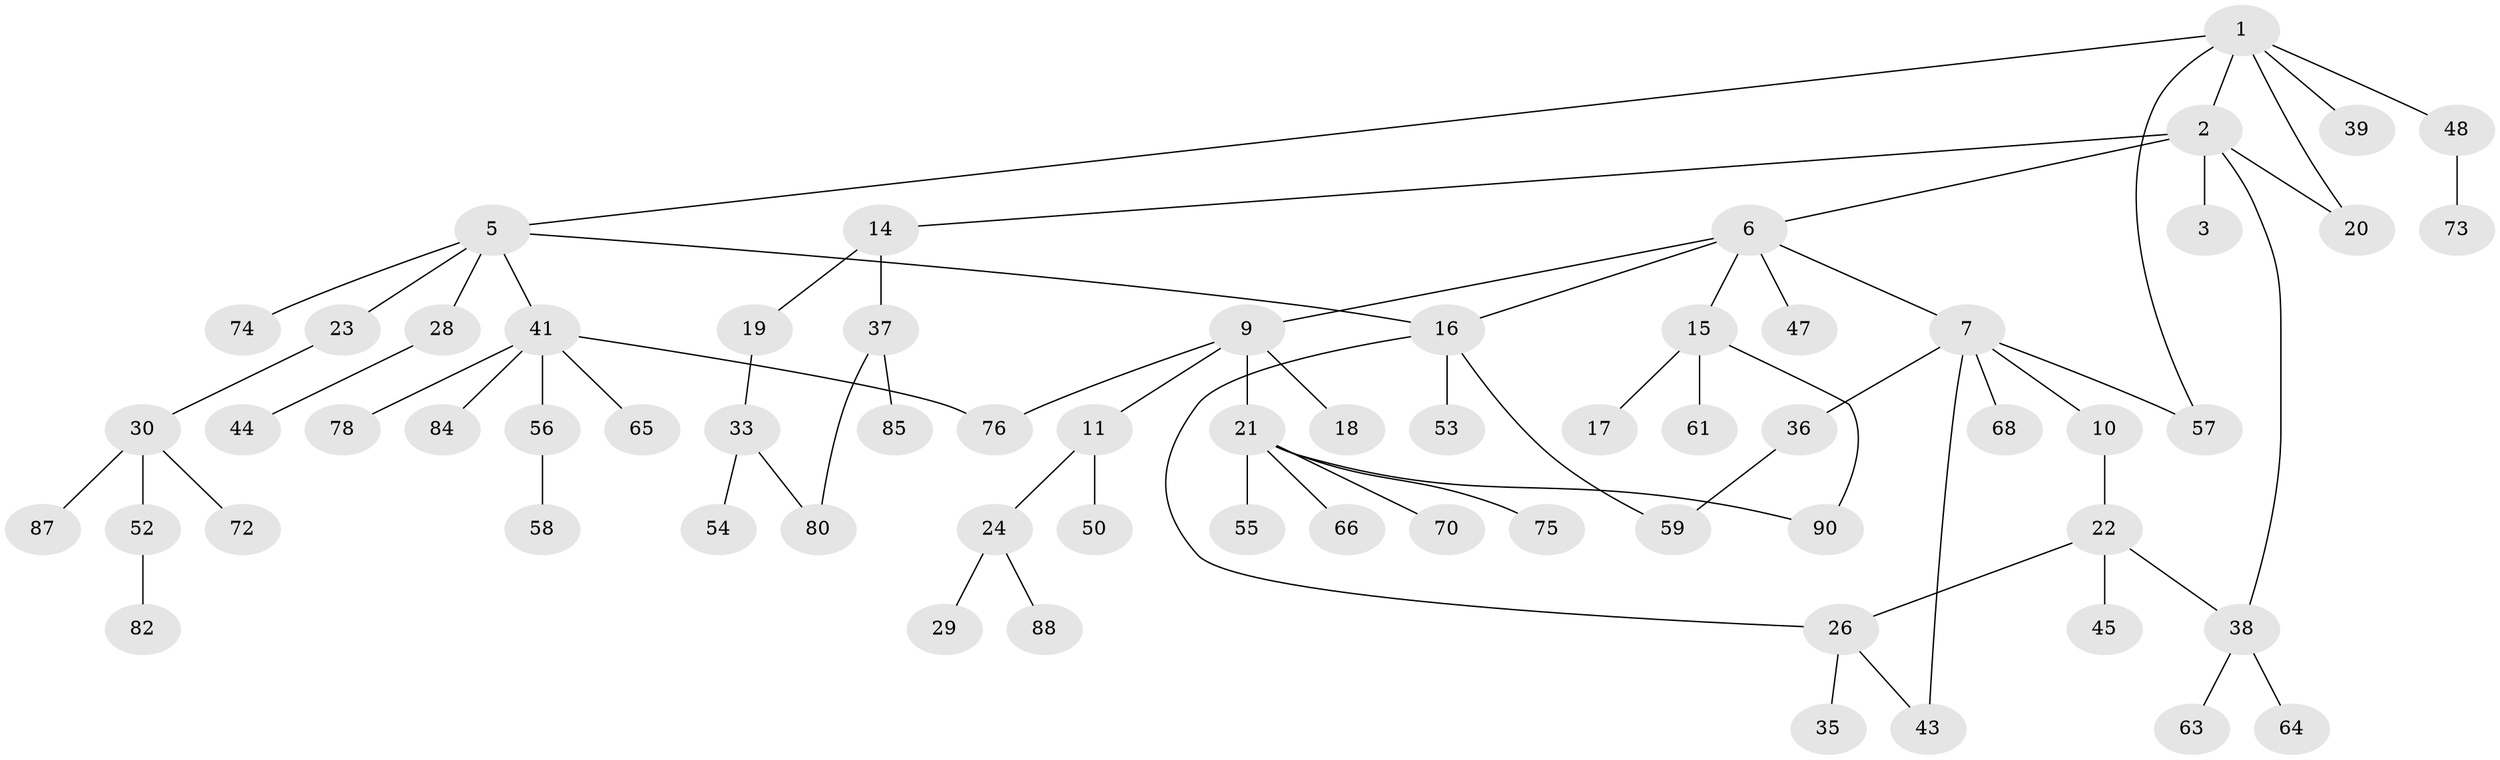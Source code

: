 // Generated by graph-tools (version 1.1) at 2025/51/02/27/25 19:51:39]
// undirected, 65 vertices, 74 edges
graph export_dot {
graph [start="1"]
  node [color=gray90,style=filled];
  1 [super="+32"];
  2 [super="+4"];
  3;
  5 [super="+8"];
  6 [super="+42"];
  7 [super="+25"];
  9 [super="+13"];
  10;
  11 [super="+12"];
  14 [super="+69"];
  15 [super="+31"];
  16 [super="+49"];
  17;
  18 [super="+86"];
  19;
  20;
  21 [super="+27"];
  22 [super="+89"];
  23;
  24 [super="+67"];
  26 [super="+81"];
  28;
  29 [super="+40"];
  30 [super="+34"];
  33 [super="+62"];
  35;
  36;
  37 [super="+60"];
  38 [super="+46"];
  39;
  41 [super="+51"];
  43;
  44;
  45;
  47;
  48;
  50 [super="+79"];
  52 [super="+83"];
  53;
  54;
  55;
  56 [super="+71"];
  57 [super="+77"];
  58;
  59;
  61;
  63;
  64;
  65;
  66;
  68;
  70;
  72;
  73;
  74;
  75;
  76;
  78;
  80;
  82;
  84;
  85;
  87;
  88;
  90;
  1 -- 2;
  1 -- 5;
  1 -- 39;
  1 -- 48;
  1 -- 20;
  1 -- 57;
  2 -- 3;
  2 -- 6;
  2 -- 20;
  2 -- 38;
  2 -- 14;
  5 -- 28;
  5 -- 41;
  5 -- 16;
  5 -- 74;
  5 -- 23;
  6 -- 7;
  6 -- 9;
  6 -- 15;
  6 -- 16;
  6 -- 47;
  7 -- 10;
  7 -- 36;
  7 -- 57;
  7 -- 43;
  7 -- 68;
  9 -- 11;
  9 -- 18;
  9 -- 76;
  9 -- 21;
  10 -- 22;
  11 -- 50;
  11 -- 24;
  14 -- 19;
  14 -- 37;
  15 -- 17;
  15 -- 90;
  15 -- 61;
  16 -- 26;
  16 -- 53;
  16 -- 59;
  19 -- 33;
  21 -- 55;
  21 -- 70;
  21 -- 75;
  21 -- 90;
  21 -- 66;
  22 -- 38;
  22 -- 45;
  22 -- 26;
  23 -- 30;
  24 -- 29;
  24 -- 88;
  26 -- 35;
  26 -- 43;
  28 -- 44;
  30 -- 52;
  30 -- 72;
  30 -- 87;
  33 -- 54;
  33 -- 80;
  36 -- 59;
  37 -- 80;
  37 -- 85;
  38 -- 63;
  38 -- 64;
  41 -- 76;
  41 -- 78;
  41 -- 56;
  41 -- 84;
  41 -- 65;
  48 -- 73;
  52 -- 82;
  56 -- 58;
}
